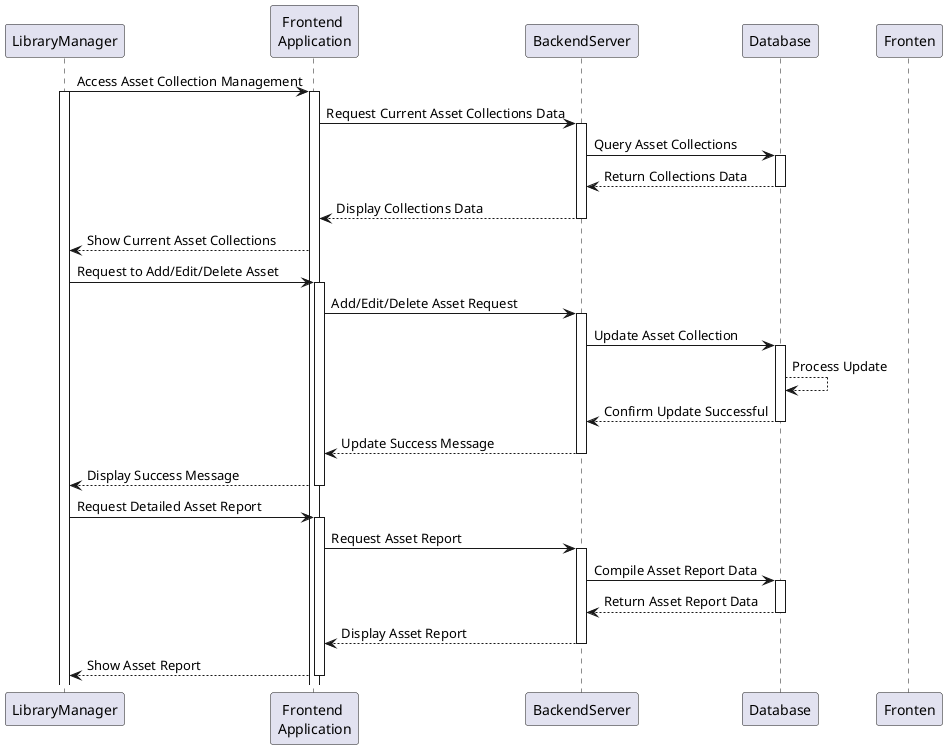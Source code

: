 @startuml
participant LibraryManager as LM
participant "Frontend \nApplication" as Frontend
participant BackendServer as Backend
participant Database as DB

LM -> Frontend: Access Asset Collection Management
activate LM
activate Frontend
Frontend -> Backend: Request Current Asset Collections Data
activate Backend
Backend -> DB: Query Asset Collections
activate DB
DB --> Backend: Return Collections Data
deactivate DB
Backend --> Frontend: Display Collections Data
deactivate Backend
Frontend --> LM: Show Current Asset Collections
deactivate Fronten

LM -> Frontend: Request to Add/Edit/Delete Asset
activate Frontend
Frontend -> Backend: Add/Edit/Delete Asset Request
activate Backend
Backend -> DB: Update Asset Collection
activate DB
DB --> DB: Process Update
DB --> Backend: Confirm Update Successful
deactivate DB
Backend --> Frontend: Update Success Message
deactivate Backend
Frontend --> LM: Display Success Message
deactivate  Frontend

LM -> Frontend: Request Detailed Asset Report
activate Frontend
Frontend -> Backend: Request Asset Report
activate Backend
Backend -> DB: Compile Asset Report Data
activate DB
DB --> Backend: Return Asset Report Data
deactivate DB
Backend --> Frontend: Display Asset Report
deactivate Backend
Frontend --> LM: Show Asset Report
deactivate Frontend

@enduml